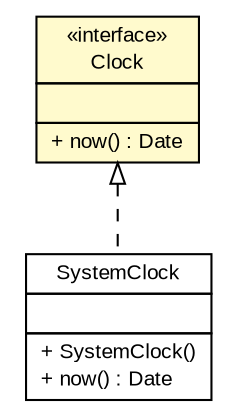 #!/usr/local/bin/dot
#
# Class diagram 
# Generated by UMLGraph version R5_6 (http://www.umlgraph.org/)
#

digraph G {
	edge [fontname="arial",fontsize=10,labelfontname="arial",labelfontsize=10];
	node [fontname="arial",fontsize=10,shape=plaintext];
	nodesep=0.25;
	ranksep=0.5;
	// com.github.mkolisnyk.aerial.util.SystemClock
	c3031 [label=<<table title="com.github.mkolisnyk.aerial.util.SystemClock" border="0" cellborder="1" cellspacing="0" cellpadding="2" port="p" href="./SystemClock.html">
		<tr><td><table border="0" cellspacing="0" cellpadding="1">
<tr><td align="center" balign="center"> SystemClock </td></tr>
		</table></td></tr>
		<tr><td><table border="0" cellspacing="0" cellpadding="1">
<tr><td align="left" balign="left">  </td></tr>
		</table></td></tr>
		<tr><td><table border="0" cellspacing="0" cellpadding="1">
<tr><td align="left" balign="left"> + SystemClock() </td></tr>
<tr><td align="left" balign="left"> + now() : Date </td></tr>
		</table></td></tr>
		</table>>, URL="./SystemClock.html", fontname="arial", fontcolor="black", fontsize=10.0];
	// com.github.mkolisnyk.aerial.util.Clock
	c3034 [label=<<table title="com.github.mkolisnyk.aerial.util.Clock" border="0" cellborder="1" cellspacing="0" cellpadding="2" port="p" bgcolor="lemonChiffon" href="./Clock.html">
		<tr><td><table border="0" cellspacing="0" cellpadding="1">
<tr><td align="center" balign="center"> &#171;interface&#187; </td></tr>
<tr><td align="center" balign="center"> Clock </td></tr>
		</table></td></tr>
		<tr><td><table border="0" cellspacing="0" cellpadding="1">
<tr><td align="left" balign="left">  </td></tr>
		</table></td></tr>
		<tr><td><table border="0" cellspacing="0" cellpadding="1">
<tr><td align="left" balign="left"> + now() : Date </td></tr>
		</table></td></tr>
		</table>>, URL="./Clock.html", fontname="arial", fontcolor="black", fontsize=10.0];
	//com.github.mkolisnyk.aerial.util.SystemClock implements com.github.mkolisnyk.aerial.util.Clock
	c3034:p -> c3031:p [dir=back,arrowtail=empty,style=dashed];
}

